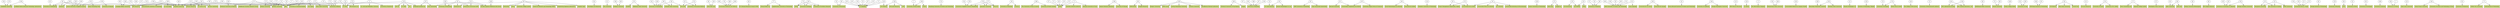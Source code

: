 digraph sldgraph {
overlap=false;
_S45444 -> _S38051;
_S88959 -> _S32423;
_S88959 -> _S17604;
_S92804 -> _S29386;
_S94847 -> _S39759;
_S92830 -> _S43643;
_S73240 -> _S54198;
_S73240 -> _S14591;
_S72879 -> _S38051;
_S46961 -> _S54198;
_S46961 -> _S20505;
_S88233 -> _S43339;
_S88233 -> _S97138;
_S62527 -> _S89112;
_S18307 -> _S48901;
_S25234 -> _S17921;
_S98258 -> _S97695;
_S85908 -> _S54004;
_S85908 -> _S80747;
_S65069 -> _S11785;
_S65069 -> _S10211;
_S65069 -> _S65514;
_S50542 -> _S43589;
_S18869 -> _S69732;
_S91740 -> _S18388;
_S91343 -> _S62218;
_S91343 -> _S43589;
_S32970 -> _S11270;
_S32970 -> _S29402;
_S15846 -> _S70324;
_S52887 -> _S10577;
_S69496 -> _S48165;
_S69496 -> _S38398;
_S69496 -> _S17604;
_S69496 -> _S27876;
_S91466 -> _S90041;
_S91466 -> _S87120;
_S66434 -> _S86891;
_S66434 -> _S26991;
_S66845 -> _S47983;
_S66845 -> _S17604;
_S44709 -> _S85953;
_S99637 -> _S54198;
_S99637 -> _S14591;
_S99637 -> _S21368;
_S49815 -> _S62218;
_S89500 -> _S54198;
_S47585 -> _S39318;
_S47585 -> _S11892;
_S39040 -> _S92405;
_S39040 -> _S36025;
_S73950 -> _S20505;
_S93810 -> _S47983;
_S93810 -> _S17604;
_S88664 -> _S80756;
_S88664 -> _S48919;
_S88664 -> _S69338;
_S88664 -> _S49464;
_S88664 -> _S49766;
_S28208 -> _S89112;
_S67377 -> _S60925;
_S67377 -> _S40733;
_S83122 -> _S20505;
_S83122 -> _S47483;
_S14488 -> _S49663;
_S34499 -> _S78859;
_S22085 -> _S84833;
_S22085 -> _S42483;
_S14287 -> _S27876;
_S60501 -> _S10456;
_S60501 -> _S45804;
_S11494 -> _S17604;
_S11494 -> _S14591;
_S91602 -> _S58638;
_S91602 -> _S66819;
_S91602 -> _S10577;
_S73346 -> _S43643;
_S80076 -> _S67468;
_S80076 -> _S27876;
_S49852 -> _S91762;
_S49852 -> _S96218;
_S36494 -> _S48639;
_S66028 -> _S88047;
_S66028 -> _S43682;
_S59380 -> _S55575;
_S43199 -> _S13914;
_S43199 -> _S45658;
_S12060 -> _S85953;
_S61892 -> _S84365;
_S61892 -> _S63905;
_S83098 -> _S62218;
_S83098 -> _S19040;
_S92407 -> _S49663;
_S78889 -> _S54198;
_S51369 -> _S85575;
_S36674 -> _S17921;
_S73015 -> _S29859;
_S70514 -> _S48901;
_S67782 -> _S57421;
_S67782 -> _S16560;
_S44115 -> _S47983;
_S44115 -> _S81796;
_S44115 -> _S51340;
_S28657 -> _S38398;
_S92429 -> _S85052;
_S57212 -> _S78249;
_S57212 -> _S59564;
_S59525 -> _S17604;
_S33805 -> _S76234;
_S96736 -> _S49663;
_S16634 -> _S29859;
_S16634 -> _S90784;
_S88673 -> _S49663;
_S91163 -> _S69394;
_S11899 -> _S29859;
_S87648 -> _S44319;
_S47213 -> _S38904;
_S32461 -> _S62218;
_S96606 -> _S69394;
_S96606 -> _S17604;
_S45567 -> _S23194;
_S45567 -> _S31702;
_S53010 -> _S46344;
_S51121 -> _S10456;
_S51121 -> _S27352;
_S68978 -> _S32418;
_S18680 -> _S54198;
_S45648 -> _S78859;
_S45648 -> _S20283;
_S51201 -> _S35974;
_S48513 -> _S94981;
_S83273 -> _S69394;
_S72528 -> _S68295;
_S98653 -> _S21510;
_S90858 -> _S24729;
_S90858 -> _S54198;
_S54656 -> _S78013;
_S54656 -> _S28148;
_S70559 -> _S13947;
_S55672 -> _S54198;
_S55672 -> _S70324;
_S55672 -> _S82449;
_S55672 -> _S14591;
_S44368 -> _S11785;
_S44368 -> _S10211;
_S44368 -> _S65514;
_S86880 -> _S43678;
_S13250 -> _S37896;
_S13250 -> _S82649;
_S64462 -> _S44319;
_S64462 -> _S79623;
_S64462 -> _S31702;
_S64462 -> _S12470;
_S64462 -> _S85829;
_S33058 -> _S47134;
_S42860 -> _S19341;
_S73866 -> _S94981;
_S73866 -> _S33417;
_S79254 -> _S37709;
_S91276 -> _S17604;
_S37536 -> _S89112;
_S37536 -> _S60907;
_S69089 -> _S89556;
_S59804 -> _S85953;
_S59804 -> _S16632;
_S59804 -> _S39264;
_S80017 -> _S29859;
_S67282 -> _S85953;
_S61114 -> _S62218;
_S84771 -> _S90724;
_S21915 -> _S29401;
_S21915 -> _S80697;
_S21915 -> _S30899;
_S78298 -> _S82897;
_S35771 -> _S12157;
_S35771 -> _S26415;
_S36715 -> _S27876;
_S33183 -> _S84365;
_S33183 -> _S76232;
_S26996 -> _S62218;
_S48904 -> _S85575;
_S24373 -> _S62218;
_S13956 -> _S32423;
_S73297 -> _S54198;
_S73297 -> _S85762;
_S26928 -> _S64173;
_S26928 -> _S62993;
_S82814 -> _S63906;
_S86280 -> _S93347;
_S86280 -> _S30366;
_S89152 -> _S54198;
_S89152 -> _S14591;
_S10983 -> _S62218;
_S22042 -> _S69732;
_S22042 -> _S19265;
_S54039 -> _S91870;
_S10302 -> _S11457;
_S38345 -> _S68502;
_S44900 -> _S14591;
_S44900 -> _S54198;
_S33801 -> _S11923;
_S33801 -> _S77773;
_S33801 -> _S81764;
_S12319 -> _S78511;
_S67407 -> _S90724;
_S42723 -> _S17921;
_S21568 -> _S38051;
_S21568 -> _S63216;
_S86015 -> _S20505;
_S86015 -> _S12989;
_S86015 -> _S52501;
_S21033 -> _S79623;
_S21033 -> _S12470;
_S21033 -> _S85829;
_S70287 -> _S78511;
_S14979 -> _S32418;
_S99653 -> _S10577;
_S44633 -> _S88047;
_S44633 -> _S43682;
_S35777 -> _S78511;
_S80122 -> _S49860;
_S80122 -> _S54198;
_S58537 -> _S78511;
_S11213 -> _S78013;
_S22813 -> _S19341;
_S98534 -> _S42260;
_S98534 -> _S56427;
_S98534 -> _S10924;
_S98534 -> _S47983;
_S78492 -> _S47983;
_S40065 -> _S67915;
_S39495 -> _S69394;
_S39495 -> _S17604;
_S35475 -> _S11923;
_S35475 -> _S77773;
_S62625 -> _S29859;
_S71796 -> _S44351;
_S71796 -> _S27876;
_S44835 -> _S54198;
_S44835 -> _S69394;
_S53523 -> _S13289;
_S77591 -> _S52388;
_S77591 -> _S20919;
_S77591 -> _S19040;
_S58906 -> _S79623;
_S38732 -> _S46029;
_S25736 -> _S58854;
_S36757 -> _S96019;
_S36757 -> _S47272;
_S36757 -> _S23194;
_S36757 -> _S52283;
_S36757 -> _S54198;
_S97965 -> _S48165;
_S97965 -> _S38398;
_S97965 -> _S17604;
_S97965 -> _S27876;
_S11172 -> _S17921;
_S50434 -> _S12083;
_S37483 -> _S85953;
_S45392 -> _S89112;
_S45392 -> _S29402;
_S45392 -> _S60907;
_S52094 -> _S68502;
_S25844 -> _S68502;
_S25844 -> _S32371;
_S90720 -> _S17604;
_S13053 -> _S11270;
_S13053 -> _S29402;
_S99998 -> _S89556;
_S80824 -> _S42260;
_S80824 -> _S56427;
_S80824 -> _S10924;
_S80824 -> _S47983;
_S48132 -> _S61241;
_S27112 -> _S70090;
_S17944 -> _S78996;
_S30894 -> _S93347;
_S70506 -> _S71335;
_S70506 -> _S70420;
_S70506 -> _S88047;
_S70506 -> _S25313;
_S53613 -> _S58638;
_S53613 -> _S66819;
_S53613 -> _S10577;
_S66960 -> _S56934;
_S66960 -> _S51843;
_S80143 -> _S37896;
_S80143 -> _S82649;
_S72045 -> _S47983;
_S72045 -> _S54198;
_S44649 -> _S62218;
_S21864 -> _S49663;
_S67581 -> _S32525;
_S35816 -> _S17604;
_S14506 -> _S85575;
_S47203 -> _S85953;
_S10664 -> _S70090;
_S94488 -> _S29859;
_S50317 -> _S17604;
_S50317 -> _S67909;
_S50317 -> _S72429;
_S50317 -> _S61949;
_S50317 -> _S88126;
_S50317 -> _S46368;
_S50317 -> _S66929;
_S87690 -> _S99796;
_S87690 -> _S50998;
_S39495 [label="99"];
_S62625 [label="103"];
_S67377 [label="185"];
_S70559 [label="144"];
_S88664 [label="159"];
_S33801 [label="25"];
_S58854 [label="University of Porto",shape=box,style=filled,fillcolor="#d0e080"];
_S39318 [label="Argone National Laboratory",shape=box,style=filled,fillcolor="#d0e080"];
_S67407 [label="85"];
_S32371 [label="Georgia Southern University",shape=box,style=filled,fillcolor="#d0e080"];
_S32461 [label="107"];
_S46368 [label="Centre for Research and Technology Hellas",shape=box,style=filled,fillcolor="#d0e080"];
_S11923 [label="The University of Sydney",shape=box,style=filled,fillcolor="#d0e080"];
_S37536 [label="68"];
_S97138 [label="Oklahoma State University",shape=box,style=filled,fillcolor="#d0e080"];
_S71335 [label="Universidad Piloto de Colombia",shape=box,style=filled,fillcolor="#d0e080"];
_S86280 [label="98"];
_S25234 [label="160"];
_S30366 [label="Intel Labs",shape=box,style=filled,fillcolor="#d0e080"];
_S58906 [label="169"];
_S43643 [label="Kookmin University",shape=box,style=filled,fillcolor="#d0e080"];
_S86891 [label="The University of Texas at Austin",shape=box,style=filled,fillcolor="#d0e080"];
_S68295 [label="Huawei Technlogies Co",shape=box,style=filled,fillcolor="#d0e080"];
_S39040 [label="96"];
_S10924 [label="UC Santa Cruz",shape=box,style=filled,fillcolor="#d0e080"];
_S43678 [label="University of Massachusetts Amherst",shape=box,style=filled,fillcolor="#d0e080"];
_S89556 [label="University of Utah",shape=box,style=filled,fillcolor="#d0e080"];
_S80747 [label="Lappeenranta University of Technology",shape=box,style=filled,fillcolor="#d0e080"];
_S97695 [label="IIT, National Research Council (CNR)",shape=box,style=filled,fillcolor="#d0e080"];
_S11892 [label="University of Chicago",shape=box,style=filled,fillcolor="#d0e080"];
_S70514 [label="105"];
_S55575 [label="Cyprus University of Technology",shape=box,style=filled,fillcolor="#d0e080"];
_S69338 [label="Ludwig Maximilian University",shape=box,style=filled,fillcolor="#d0e080"];
_S20919 [label="LIP6",shape=box,style=filled,fillcolor="#d0e080"];
_S58537 [label="22"];
_S21864 [label="128"];
_S21033 [label="44"];
_S35777 [label="51"];
_S11270 [label="University of Wisconsin-Madison",shape=box,style=filled,fillcolor="#d0e080"];
_S59380 [label="129"];
_S50542 [label="23"];
_S66929 [label="Engineering Ingeneria Informatica",shape=box,style=filled,fillcolor="#d0e080"];
_S80824 [label="63"];
_S49663 [label="University of Bamberg",shape=box,style=filled,fillcolor="#d0e080"];
_S52887 [label="94"];
_S96019 [label="TU Delft",shape=box,style=filled,fillcolor="#d0e080"];
_S10211 [label="Università di Bologna",shape=box,style=filled,fillcolor="#d0e080"];
_S12319 [label="124"];
_S25313 [label="Universidad Autonoma de Bucaramanga",shape=box,style=filled,fillcolor="#d0e080"];
_S43682 [label="Project Management Department, Mapeo",shape=box,style=filled,fillcolor="#d0e080"];
_S22042 [label="108"];
_S90858 [label="46"];
_S17604 [label="IBM Research",shape=box,style=filled,fillcolor="#d0e080"];
_S65514 [label="University of Southern Denmark",shape=box,style=filled,fillcolor="#d0e080"];
_S69089 [label="50"];
_S66028 [label="32"];
_S68502 [label="University of Louisiana at Lafayette",shape=box,style=filled,fillcolor="#d0e080"];
_S91602 [label="179"];
_S24373 [label="87"];
_S16634 [label="121"];
_S33183 [label="122"];
_S94981 [label="Rensselaer Polytechnic Institute",shape=box,style=filled,fillcolor="#d0e080"];
_S85762 [label="Two Sigma",shape=box,style=filled,fillcolor="#d0e080"];
_S37709 [label="Trinity College Dublin",shape=box,style=filled,fillcolor="#d0e080"];
_S11213 [label="79"];
_S65069 [label="73"];
_S99637 [label="13"];
_S43339 [label="Workday",shape=box,style=filled,fillcolor="#d0e080"];
_S22813 [label="69"];
_S78889 [label="16"];
_S73346 [label="165"];
_S35974 [label="Universidade Federal de Campina Grande",shape=box,style=filled,fillcolor="#d0e080"];
_S19341 [label="Brunel University",shape=box,style=filled,fillcolor="#d0e080"];
_S78859 [label="UC Santa Barbara",shape=box,style=filled,fillcolor="#d0e080"];
_S72528 [label="14"];
_S49766 [label="Brookhaven National Laboratory",shape=box,style=filled,fillcolor="#d0e080"];
_S27112 [label="143"];
_S99796 [label="Dublin City University",shape=box,style=filled,fillcolor="#d0e080"];
_S10983 [label="127"];
_S12470 [label="Technische Universiteit Delft",shape=box,style=filled,fillcolor="#d0e080"];
_S69496 [label="93"];
_S10456 [label="Universidad Complutense de Madrid",shape=box,style=filled,fillcolor="#d0e080"];
_S38398 [label="University of Gothenburg",shape=box,style=filled,fillcolor="#d0e080"];
_S98653 [label="123"];
_S49852 [label="86"];
_S88233 [label="30"];
_S40065 [label="82"];
_S78013 [label="University of Stuttgart",shape=box,style=filled,fillcolor="#d0e080"];
_S44319 [label="University of Wuerzburg",shape=box,style=filled,fillcolor="#d0e080"];
_S35475 [label="19"];
_S89112 [label="University of Washington",shape=box,style=filled,fillcolor="#d0e080"];
_S61949 [label="Netas",shape=box,style=filled,fillcolor="#d0e080"];
_S70287 [label="132"];
_S92407 [label="161"];
_S57421 [label="Université de Tizi Ouzou",shape=box,style=filled,fillcolor="#d0e080"];
_S81796 [label="UC San Diego",shape=box,style=filled,fillcolor="#d0e080"];
_S44900 [label="59"];
_S31702 [label="Vrije Universiteit",shape=box,style=filled,fillcolor="#d0e080"];
_S70506 [label="43"];
_S96218 [label="Université du Québec",shape=box,style=filled,fillcolor="#d0e080"];
_S91762 [label="École Polytechnique du Montréal",shape=box,style=filled,fillcolor="#d0e080"];
_S94488 [label="24"];
_S98258 [label="64"];
_S47483 [label="IBM Research AI",shape=box,style=filled,fillcolor="#d0e080"];
_S46029 [label="ACM",shape=box,style=filled,fillcolor="#d0e080"];
_S84771 [label="163"];
_S38732 [label="89"];
_S94847 [label="41"];
_S33805 [label="112"];
_S73950 [label="54"];
_S27352 [label="University Magna Grecia of Catanzaro",shape=box,style=filled,fillcolor="#d0e080"];
_S51201 [label="155"];
_S16632 [label="ISISTAN-UNICEN-CONICET",shape=box,style=filled,fillcolor="#d0e080"];
_S60907 [label="Colorado State University",shape=box,style=filled,fillcolor="#d0e080"];
_S79254 [label="149"];
_S67782 [label="162"];
_S76234 [label="IBM Watson Education",shape=box,style=filled,fillcolor="#d0e080"];
_S47983 [label="Stanford University",shape=box,style=filled,fillcolor="#d0e080"];
_S89500 [label="2"];
_S48919 [label="BMW Group",shape=box,style=filled,fillcolor="#d0e080"];
_S39264 [label="National University of Cuyo",shape=box,style=filled,fillcolor="#d0e080"];
_S42860 [label="70"];
_S88673 [label="97"];
_S52388 [label="Microsoft Research",shape=box,style=filled,fillcolor="#d0e080"];
_S13947 [label="The College of New Jersey",shape=box,style=filled,fillcolor="#d0e080"];
_S47213 [label="119"];
_S37896 [label="NEC Laboratories Europe",shape=box,style=filled,fillcolor="#d0e080"];
_S44835 [label="15"];
_S30899 [label="Cornell Tech",shape=box,style=filled,fillcolor="#d0e080"];
_S67468 [label="Itaipu Technology Park",shape=box,style=filled,fillcolor="#d0e080"];
_S88126 [label="University College London",shape=box,style=filled,fillcolor="#d0e080"];
_S67282 [label="28"];
_S91163 [label="66"];
_S54039 [label="49"];
_S10577 [label="University of Applied Sciences Burgenland",shape=box,style=filled,fillcolor="#d0e080"];
_S66960 [label="145"];
_S73015 [label="106"];
_S88047 [label="Universidad de los Andes",shape=box,style=filled,fillcolor="#d0e080"];
_S64462 [label="45"];
_S83273 [label="75"];
_S83122 [label="172"];
_S86880 [label="72"];
_S19040 [label="UW Madison",shape=box,style=filled,fillcolor="#d0e080"];
_S36715 [label="130"];
_S13914 [label="Intel Corp.",shape=box,style=filled,fillcolor="#d0e080"];
_S45804 [label="Harvard University",shape=box,style=filled,fillcolor="#d0e080"];
_S90720 [label="138"];
_S99998 [label="182"];
_S52094 [label="151"];
_S30894 [label="65"];
_S37483 [label="26"];
_S61114 [label="110"];
_S44351 [label="University of Sharjah",shape=box,style=filled,fillcolor="#d0e080"];
_S32525 [label="University of Moratuwa",shape=box,style=filled,fillcolor="#d0e080"];
_S38051 [label="Vanderbilt University",shape=box,style=filled,fillcolor="#d0e080"];
_S78298 [label="111"];
_S50998 [label="Cork Institute of Technology",shape=box,style=filled,fillcolor="#d0e080"];
_S18307 [label="38"];
_S78996 [label="Saint Louis University",shape=box,style=filled,fillcolor="#d0e080"];
_S52501 [label="Ss. Cyril and Methodius Universit",shape=box,style=filled,fillcolor="#d0e080"];
_S38345 [label="187"];
_S82449 [label="Middleware Systems Research Group",shape=box,style=filled,fillcolor="#d0e080"];
_S44709 [label="27"];
_S88959 [label="150"];
_S13956 [label="88"];
_S44649 [label="71"];
_S91276 [label="170"];
_S86015 [label="4"];
_S78492 [label="181"];
_S14591 [label="Bentley University",shape=box,style=filled,fillcolor="#d0e080"];
_S62218 [label="UC Berkeley",shape=box,style=filled,fillcolor="#d0e080"];
_S45658 [label="Google Inc.",shape=box,style=filled,fillcolor="#d0e080"];
_S57212 [label="148"];
_S20283 [label="Huawei Technologies Co. Inc.",shape=box,style=filled,fillcolor="#d0e080"];
_S17921 [label="Universitat Politècnica de València",shape=box,style=filled,fillcolor="#d0e080"];
_S14506 [label="48"];
_S44633 [label="29"];
_S62527 [label="141"];
_S63906 [label="Washington State University",shape=box,style=filled,fillcolor="#d0e080"];
_S32970 [label="91"];
_S84365 [label="ICS-FORTH",shape=box,style=filled,fillcolor="#d0e080"];
_S80697 [label="Ohio State University",shape=box,style=filled,fillcolor="#d0e080"];
_S48639 [label="Chemnitz University of Technology",shape=box,style=filled,fillcolor="#d0e080"];
_S59525 [label="113"];
_S72429 [label="Nextworks",shape=box,style=filled,fillcolor="#d0e080"];
_S80756 [label="Rutgers University",shape=box,style=filled,fillcolor="#d0e080"];
_S29401 [label="UW-Madison",shape=box,style=filled,fillcolor="#d0e080"];
_S50434 [label="95"];
_S58638 [label="Plan-B IT",shape=box,style=filled,fillcolor="#d0e080"];
_S21915 [label="39"];
_S14287 [label="158"];
_S51843 [label="University of Science and Technology of China",shape=box,style=filled,fillcolor="#d0e080"];
_S42260 [label="Tel Aviv University",shape=box,style=filled,fillcolor="#d0e080"];
_S60925 [label="Technical University of Cluj-Napoca",shape=box,style=filled,fillcolor="#d0e080"];
_S15846 [label="134"];
_S73297 [label="8"];
_S48513 [label="156"];
_S56934 [label="Simon Fraser University",shape=box,style=filled,fillcolor="#d0e080"];
_S67909 [label="Singular Logic",shape=box,style=filled,fillcolor="#d0e080"];
_S90784 [label="Luna Language",shape=box,style=filled,fillcolor="#d0e080"];
_S49815 [label="125"];
_S84833 [label="Delft University of Technology",shape=box,style=filled,fillcolor="#d0e080"];
_S91870 [label="Indiana University Bloomington",shape=box,style=filled,fillcolor="#d0e080"];
_S82897 [label="Ericsson Research",shape=box,style=filled,fillcolor="#d0e080"];
_S85575 [label="University of Waterloo",shape=box,style=filled,fillcolor="#d0e080"];
_S32418 [label="Pennsylvania State University",shape=box,style=filled,fillcolor="#d0e080"];
_S18869 [label="7"];
_S53010 [label="3"];
_S66819 [label="Lancaster University",shape=box,style=filled,fillcolor="#d0e080"];
_S87690 [label="6"];
_S61892 [label="147"];
_S14979 [label="164"];
_S89152 [label="12"];
_S59564 [label="George Washington University",shape=box,style=filled,fillcolor="#d0e080"];
_S48165 [label="Chalmers",shape=box,style=filled,fillcolor="#d0e080"];
_S47134 [label="Abdelhamid Mehri University",shape=box,style=filled,fillcolor="#d0e080"];
_S93347 [label="Aalto University",shape=box,style=filled,fillcolor="#d0e080"];
_S72879 [label="173"];
_S46344 [label="The Walt Disney Company",shape=box,style=filled,fillcolor="#d0e080"];
_S54656 [label="174"];
_S83098 [label="118"];
_S36494 [label="114"];
_S11785 [label="INRIA",shape=box,style=filled,fillcolor="#d0e080"];
_S45392 [label="36"];
_S43589 [label="University of Wisconsin",shape=box,style=filled,fillcolor="#d0e080"];
_S28148 [label="Robert Bosch GmbH",shape=box,style=filled,fillcolor="#d0e080"];
_S21568 [label="136"];
_S13289 [label="University of Brasília",shape=box,style=filled,fillcolor="#d0e080"];
_S28208 [label="139"];
_S72045 [label="56"];
_S46961 [label="10"];
_S98534 [label="53"];
_S79623 [label="Escuela Superior Politécnica del Litoral",shape=box,style=filled,fillcolor="#d0e080"];
_S43199 [label="171"];
_S12083 [label="University of Groningen",shape=box,style=filled,fillcolor="#d0e080"];
_S19265 [label="Trek10",shape=box,style=filled,fillcolor="#d0e080"];
_S51369 [label="57"];
_S45444 [label="135"];
_S33417 [label="Montana State University",shape=box,style=filled,fillcolor="#d0e080"];
_S26415 [label="University of St. Gallen",shape=box,style=filled,fillcolor="#d0e080"];
_S87120 [label="Frame.io",shape=box,style=filled,fillcolor="#d0e080"];
_S90724 [label="KTH Royal Institute of Technology",shape=box,style=filled,fillcolor="#d0e080"];
_S44115 [label="109"];
_S13250 [label="154"];
_S53523 [label="176"];
_S82649 [label="NEC Solution Innovators, Ltd.",shape=box,style=filled,fillcolor="#d0e080"];
_S67915 [label="Georgia Institute of Technology",shape=box,style=filled,fillcolor="#d0e080"];
_S69394 [label="University of Illinois",shape=box,style=filled,fillcolor="#d0e080"];
_S91343 [label="83"];
_S85908 [label="77"];
_S66434 [label="166"];
_S12989 [label="University of Innsbruck",shape=box,style=filled,fillcolor="#d0e080"];
_S29386 [label="Tecnologico de Monterrey",shape=box,style=filled,fillcolor="#d0e080"];
_S26928 [label="9"];
_S47203 [label="31"];
_S69732 [label="University of Notre Dame",shape=box,style=filled,fillcolor="#d0e080"];
_S24729 [label="University of Colorado Boulder",shape=box,style=filled,fillcolor="#d0e080"];
_S49860 [label="Texas A&M University",shape=box,style=filled,fillcolor="#d0e080"];
_S63216 [label="Lockheed Martin Advanced Technology Laboratories",shape=box,style=filled,fillcolor="#d0e080"];
_S62993 [label="Imperial College London",shape=box,style=filled,fillcolor="#d0e080"];
_S50317 [label="80"];
_S85829 [label="Platform9 Inc",shape=box,style=filled,fillcolor="#d0e080"];
_S77773 [label="Macquarie University",shape=box,style=filled,fillcolor="#d0e080"];
_S87648 [label="183"];
_S92429 [label="42"];
_S91740 [label="78"];
_S96606 [label="175"];
_S33058 [label="60"];
_S66845 [label="81"];
_S36025 [label="Kingdee Research",shape=box,style=filled,fillcolor="#d0e080"];
_S18388 [label="Huazhong University of Science and Technology",shape=box,style=filled,fillcolor="#d0e080"];
_S40733 [label="Qiagen",shape=box,style=filled,fillcolor="#d0e080"];
_S61241 [label="University of Arizona",shape=box,style=filled,fillcolor="#d0e080"];
_S34499 [label="74"];
_S68978 [label="101"];
_S53613 [label="177"];
_S12060 [label="11"];
_S70420 [label="ITS Colombia",shape=box,style=filled,fillcolor="#d0e080"];
_S78249 [label="University of California",shape=box,style=filled,fillcolor="#d0e080"];
_S16560 [label="Université de Limoges",shape=box,style=filled,fillcolor="#d0e080"];
_S25736 [label="52"];
_S67581 [label="92"];
_S93810 [label="104"];
_S38904 [label="TU Berlin",shape=box,style=filled,fillcolor="#d0e080"];
_S23194 [label="Platform9 Systems Inc",shape=box,style=filled,fillcolor="#d0e080"];
_S51121 [label="167"];
_S13053 [label="55"];
_S22085 [label="62"];
_S81764 [label="RMIT University",shape=box,style=filled,fillcolor="#d0e080"];
_S77591 [label="126"];
_S91466 [label="58"];
_S97965 [label="100"];
_S44368 [label="142"];
_S25844 [label="152"];
_S45648 [label="40"];
_S35771 [label="34"];
_S11899 [label="102"];
_S26996 [label="76"];
_S29402 [label="Microsoft",shape=box,style=filled,fillcolor="#d0e080"];
_S71796 [label="133"];
_S51340 [label="Massachusetts Institute of Technology",shape=box,style=filled,fillcolor="#d0e080"];
_S36674 [label="35"];
_S73240 [label="17"];
_S29859 [label="AGH University of Science and Technology",shape=box,style=filled,fillcolor="#d0e080"];
_S70324 [label="Technical University of Munich",shape=box,style=filled,fillcolor="#d0e080"];
_S80143 [label="140"];
_S17944 [label="115"];
_S14488 [label="67"];
_S82814 [label="37"];
_S54198 [label="IBM",shape=box,style=filled,fillcolor="#d0e080"];
_S48132 [label="168"];
_S76232 [label="7Bulls",shape=box,style=filled,fillcolor="#d0e080"];
_S92804 [label="84"];
_S27876 [label="Zurich University of Applied Sciences",shape=box,style=filled,fillcolor="#d0e080"];
_S64173 [label="Neuri Consulting LLP",shape=box,style=filled,fillcolor="#d0e080"];
_S47272 [label="VU",shape=box,style=filled,fillcolor="#d0e080"];
_S92830 [label="184"];
_S28657 [label="157"];
_S10664 [label="1"];
_S48901 [label="Nokia Bell Labs",shape=box,style=filled,fillcolor="#d0e080"];
_S21368 [label="Indiana University",shape=box,style=filled,fillcolor="#d0e080"];
_S10302 [label="90"];
_S20505 [label="TU Wien",shape=box,style=filled,fillcolor="#d0e080"];
_S90041 [label="University of Maryland",shape=box,style=filled,fillcolor="#d0e080"];
_S85052 [label="Korea Advanced Institute of Science and Technology",shape=box,style=filled,fillcolor="#d0e080"];
_S99653 [label="178"];
_S42483 [label="Vrije Universiteit Amsterdam",shape=box,style=filled,fillcolor="#d0e080"];
_S80122 [label="47"];
_S35816 [label="117"];
_S92405 [label="NERCSSEIS",shape=box,style=filled,fillcolor="#d0e080"];
_S60501 [label="61"];
_S56427 [label="VMware Research",shape=box,style=filled,fillcolor="#d0e080"];
_S26991 [label="University of North Carolina",shape=box,style=filled,fillcolor="#d0e080"];
_S73866 [label="120"];
_S32423 [label="Carnegie Mellon University",shape=box,style=filled,fillcolor="#d0e080"];
_S39759 [label="Ulm University",shape=box,style=filled,fillcolor="#d0e080"];
_S45567 [label="137"];
_S59804 [label="5"];
_S47585 [label="180"];
_S55672 [label="21"];
_S18680 [label="18"];
_S48904 [label="20"];
_S52283 [label="SAP SE",shape=box,style=filled,fillcolor="#d0e080"];
_S63905 [label="AI Investments",shape=box,style=filled,fillcolor="#d0e080"];
_S54004 [label="Dream Broker Oy",shape=box,style=filled,fillcolor="#d0e080"];
_S36757 [label="116"];
_S11457 [label="BCG Digital Ventures",shape=box,style=filled,fillcolor="#d0e080"];
_S70090 [label="Politecnico di Milano",shape=box,style=filled,fillcolor="#d0e080"];
_S42723 [label="146"];
_S11172 [label="186"];
_S85953 [label="ZHAW",shape=box,style=filled,fillcolor="#d0e080"];
_S78511 [label="Universitat Rovira i Virgili",shape=box,style=filled,fillcolor="#d0e080"];
_S12157 [label="University of Zurich",shape=box,style=filled,fillcolor="#d0e080"];
_S11494 [label="153"];
_S21510 [label="Institute of Technology, Tallaght",shape=box,style=filled,fillcolor="#d0e080"];
_S96736 [label="188"];
_S80017 [label="33"];
_S80076 [label="131"];
_S49464 [label="Clemson University",shape=box,style=filled,fillcolor="#d0e080"];
}
